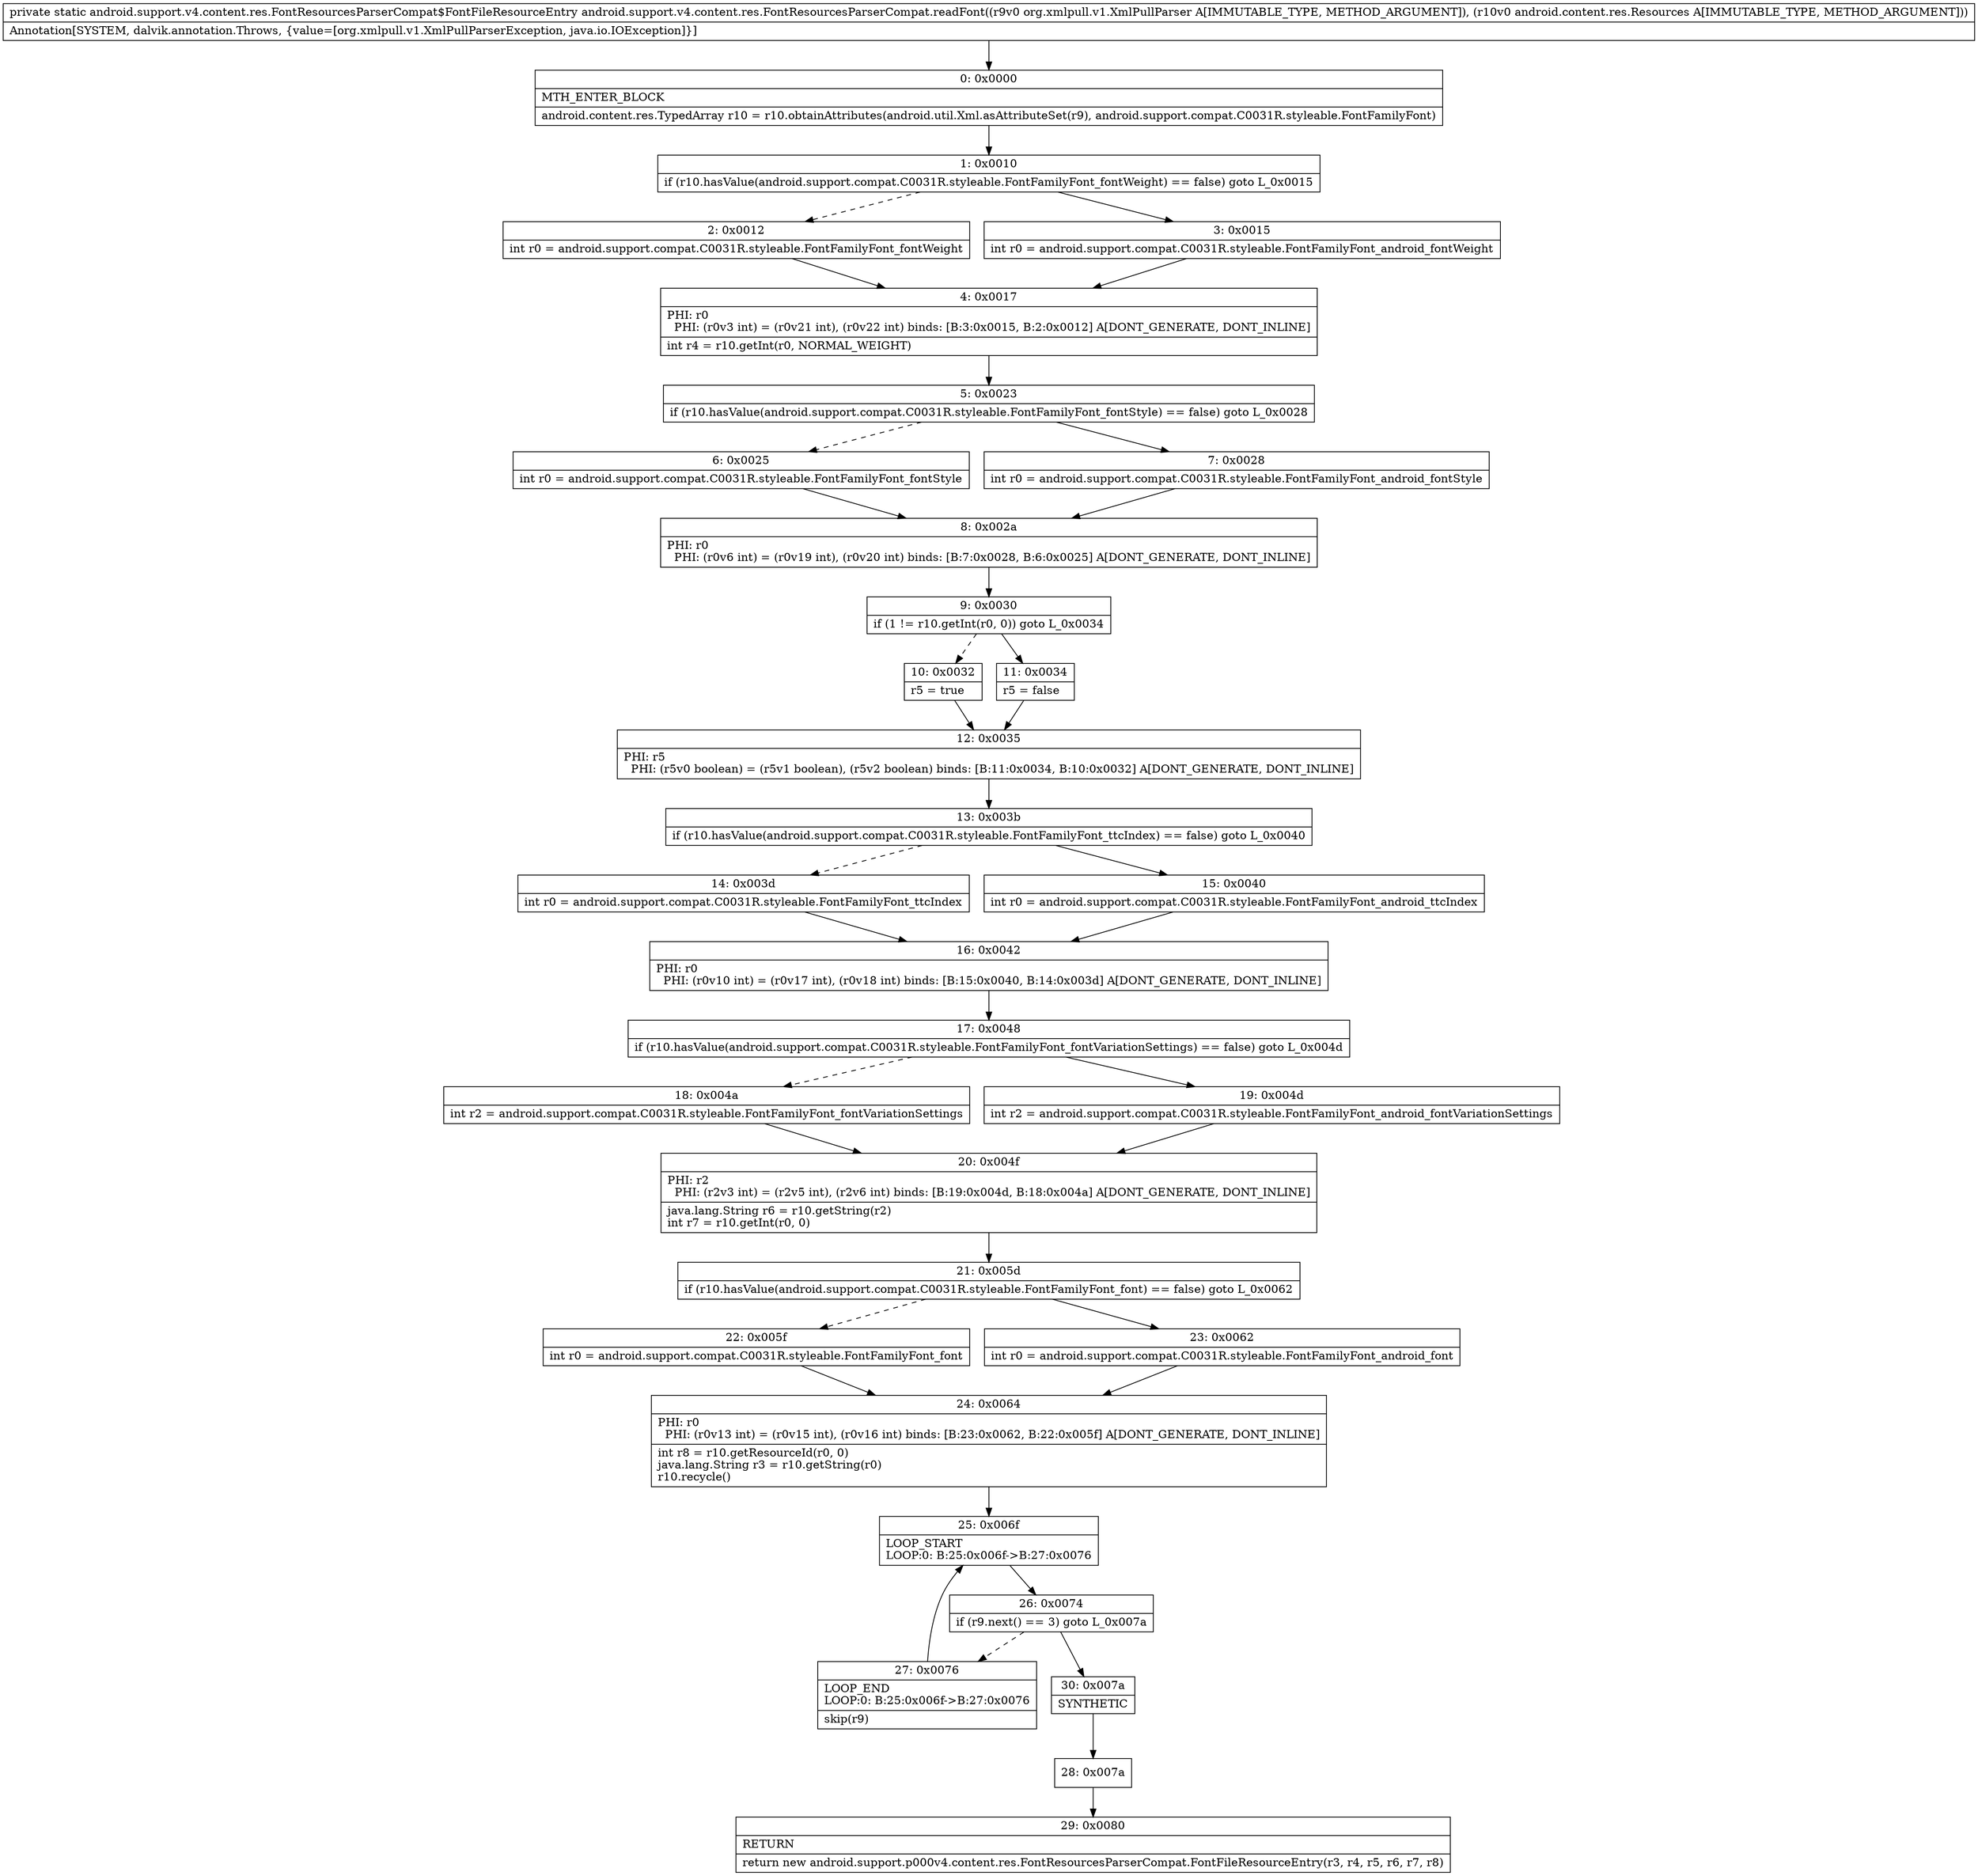 digraph "CFG forandroid.support.v4.content.res.FontResourcesParserCompat.readFont(Lorg\/xmlpull\/v1\/XmlPullParser;Landroid\/content\/res\/Resources;)Landroid\/support\/v4\/content\/res\/FontResourcesParserCompat$FontFileResourceEntry;" {
Node_0 [shape=record,label="{0\:\ 0x0000|MTH_ENTER_BLOCK\l|android.content.res.TypedArray r10 = r10.obtainAttributes(android.util.Xml.asAttributeSet(r9), android.support.compat.C0031R.styleable.FontFamilyFont)\l}"];
Node_1 [shape=record,label="{1\:\ 0x0010|if (r10.hasValue(android.support.compat.C0031R.styleable.FontFamilyFont_fontWeight) == false) goto L_0x0015\l}"];
Node_2 [shape=record,label="{2\:\ 0x0012|int r0 = android.support.compat.C0031R.styleable.FontFamilyFont_fontWeight\l}"];
Node_3 [shape=record,label="{3\:\ 0x0015|int r0 = android.support.compat.C0031R.styleable.FontFamilyFont_android_fontWeight\l}"];
Node_4 [shape=record,label="{4\:\ 0x0017|PHI: r0 \l  PHI: (r0v3 int) = (r0v21 int), (r0v22 int) binds: [B:3:0x0015, B:2:0x0012] A[DONT_GENERATE, DONT_INLINE]\l|int r4 = r10.getInt(r0, NORMAL_WEIGHT)\l}"];
Node_5 [shape=record,label="{5\:\ 0x0023|if (r10.hasValue(android.support.compat.C0031R.styleable.FontFamilyFont_fontStyle) == false) goto L_0x0028\l}"];
Node_6 [shape=record,label="{6\:\ 0x0025|int r0 = android.support.compat.C0031R.styleable.FontFamilyFont_fontStyle\l}"];
Node_7 [shape=record,label="{7\:\ 0x0028|int r0 = android.support.compat.C0031R.styleable.FontFamilyFont_android_fontStyle\l}"];
Node_8 [shape=record,label="{8\:\ 0x002a|PHI: r0 \l  PHI: (r0v6 int) = (r0v19 int), (r0v20 int) binds: [B:7:0x0028, B:6:0x0025] A[DONT_GENERATE, DONT_INLINE]\l}"];
Node_9 [shape=record,label="{9\:\ 0x0030|if (1 != r10.getInt(r0, 0)) goto L_0x0034\l}"];
Node_10 [shape=record,label="{10\:\ 0x0032|r5 = true\l}"];
Node_11 [shape=record,label="{11\:\ 0x0034|r5 = false\l}"];
Node_12 [shape=record,label="{12\:\ 0x0035|PHI: r5 \l  PHI: (r5v0 boolean) = (r5v1 boolean), (r5v2 boolean) binds: [B:11:0x0034, B:10:0x0032] A[DONT_GENERATE, DONT_INLINE]\l}"];
Node_13 [shape=record,label="{13\:\ 0x003b|if (r10.hasValue(android.support.compat.C0031R.styleable.FontFamilyFont_ttcIndex) == false) goto L_0x0040\l}"];
Node_14 [shape=record,label="{14\:\ 0x003d|int r0 = android.support.compat.C0031R.styleable.FontFamilyFont_ttcIndex\l}"];
Node_15 [shape=record,label="{15\:\ 0x0040|int r0 = android.support.compat.C0031R.styleable.FontFamilyFont_android_ttcIndex\l}"];
Node_16 [shape=record,label="{16\:\ 0x0042|PHI: r0 \l  PHI: (r0v10 int) = (r0v17 int), (r0v18 int) binds: [B:15:0x0040, B:14:0x003d] A[DONT_GENERATE, DONT_INLINE]\l}"];
Node_17 [shape=record,label="{17\:\ 0x0048|if (r10.hasValue(android.support.compat.C0031R.styleable.FontFamilyFont_fontVariationSettings) == false) goto L_0x004d\l}"];
Node_18 [shape=record,label="{18\:\ 0x004a|int r2 = android.support.compat.C0031R.styleable.FontFamilyFont_fontVariationSettings\l}"];
Node_19 [shape=record,label="{19\:\ 0x004d|int r2 = android.support.compat.C0031R.styleable.FontFamilyFont_android_fontVariationSettings\l}"];
Node_20 [shape=record,label="{20\:\ 0x004f|PHI: r2 \l  PHI: (r2v3 int) = (r2v5 int), (r2v6 int) binds: [B:19:0x004d, B:18:0x004a] A[DONT_GENERATE, DONT_INLINE]\l|java.lang.String r6 = r10.getString(r2)\lint r7 = r10.getInt(r0, 0)\l}"];
Node_21 [shape=record,label="{21\:\ 0x005d|if (r10.hasValue(android.support.compat.C0031R.styleable.FontFamilyFont_font) == false) goto L_0x0062\l}"];
Node_22 [shape=record,label="{22\:\ 0x005f|int r0 = android.support.compat.C0031R.styleable.FontFamilyFont_font\l}"];
Node_23 [shape=record,label="{23\:\ 0x0062|int r0 = android.support.compat.C0031R.styleable.FontFamilyFont_android_font\l}"];
Node_24 [shape=record,label="{24\:\ 0x0064|PHI: r0 \l  PHI: (r0v13 int) = (r0v15 int), (r0v16 int) binds: [B:23:0x0062, B:22:0x005f] A[DONT_GENERATE, DONT_INLINE]\l|int r8 = r10.getResourceId(r0, 0)\ljava.lang.String r3 = r10.getString(r0)\lr10.recycle()\l}"];
Node_25 [shape=record,label="{25\:\ 0x006f|LOOP_START\lLOOP:0: B:25:0x006f\-\>B:27:0x0076\l}"];
Node_26 [shape=record,label="{26\:\ 0x0074|if (r9.next() == 3) goto L_0x007a\l}"];
Node_27 [shape=record,label="{27\:\ 0x0076|LOOP_END\lLOOP:0: B:25:0x006f\-\>B:27:0x0076\l|skip(r9)\l}"];
Node_28 [shape=record,label="{28\:\ 0x007a}"];
Node_29 [shape=record,label="{29\:\ 0x0080|RETURN\l|return new android.support.p000v4.content.res.FontResourcesParserCompat.FontFileResourceEntry(r3, r4, r5, r6, r7, r8)\l}"];
Node_30 [shape=record,label="{30\:\ 0x007a|SYNTHETIC\l}"];
MethodNode[shape=record,label="{private static android.support.v4.content.res.FontResourcesParserCompat$FontFileResourceEntry android.support.v4.content.res.FontResourcesParserCompat.readFont((r9v0 org.xmlpull.v1.XmlPullParser A[IMMUTABLE_TYPE, METHOD_ARGUMENT]), (r10v0 android.content.res.Resources A[IMMUTABLE_TYPE, METHOD_ARGUMENT]))  | Annotation[SYSTEM, dalvik.annotation.Throws, \{value=[org.xmlpull.v1.XmlPullParserException, java.io.IOException]\}]\l}"];
MethodNode -> Node_0;
Node_0 -> Node_1;
Node_1 -> Node_2[style=dashed];
Node_1 -> Node_3;
Node_2 -> Node_4;
Node_3 -> Node_4;
Node_4 -> Node_5;
Node_5 -> Node_6[style=dashed];
Node_5 -> Node_7;
Node_6 -> Node_8;
Node_7 -> Node_8;
Node_8 -> Node_9;
Node_9 -> Node_10[style=dashed];
Node_9 -> Node_11;
Node_10 -> Node_12;
Node_11 -> Node_12;
Node_12 -> Node_13;
Node_13 -> Node_14[style=dashed];
Node_13 -> Node_15;
Node_14 -> Node_16;
Node_15 -> Node_16;
Node_16 -> Node_17;
Node_17 -> Node_18[style=dashed];
Node_17 -> Node_19;
Node_18 -> Node_20;
Node_19 -> Node_20;
Node_20 -> Node_21;
Node_21 -> Node_22[style=dashed];
Node_21 -> Node_23;
Node_22 -> Node_24;
Node_23 -> Node_24;
Node_24 -> Node_25;
Node_25 -> Node_26;
Node_26 -> Node_27[style=dashed];
Node_26 -> Node_30;
Node_27 -> Node_25;
Node_28 -> Node_29;
Node_30 -> Node_28;
}

